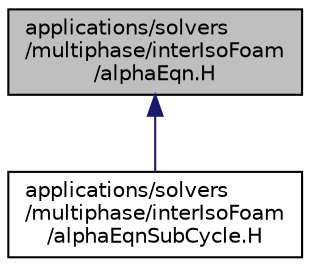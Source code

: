 digraph "applications/solvers/multiphase/interIsoFoam/alphaEqn.H"
{
  bgcolor="transparent";
  edge [fontname="Helvetica",fontsize="10",labelfontname="Helvetica",labelfontsize="10"];
  node [fontname="Helvetica",fontsize="10",shape=record];
  Node1 [label="applications/solvers\l/multiphase/interIsoFoam\l/alphaEqn.H",height=0.2,width=0.4,color="black", fillcolor="grey75", style="filled" fontcolor="black"];
  Node1 -> Node2 [dir="back",color="midnightblue",fontsize="10",style="solid",fontname="Helvetica"];
  Node2 [label="applications/solvers\l/multiphase/interIsoFoam\l/alphaEqnSubCycle.H",height=0.2,width=0.4,color="black",URL="$interIsoFoam_2alphaEqnSubCycle_8H.html"];
}
